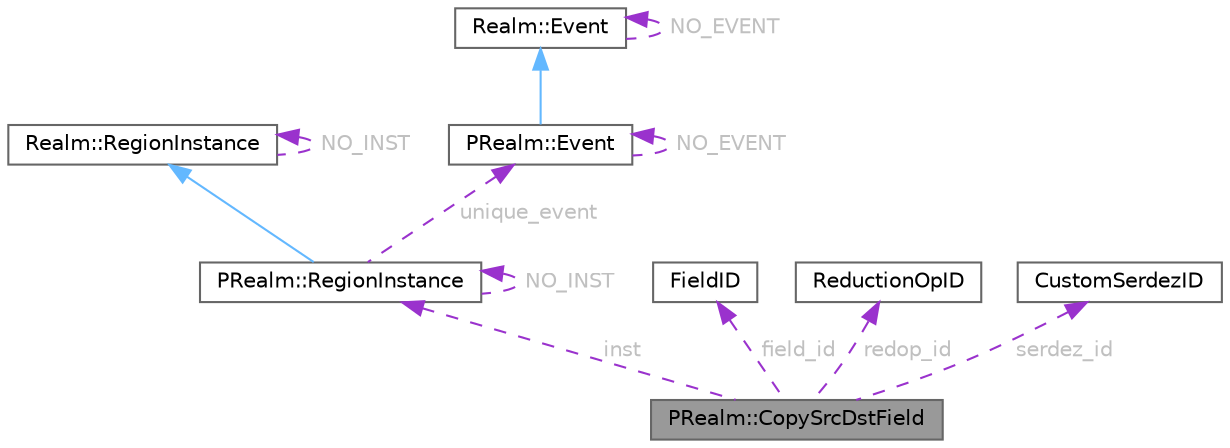 digraph "PRealm::CopySrcDstField"
{
 // LATEX_PDF_SIZE
  bgcolor="transparent";
  edge [fontname=Helvetica,fontsize=10,labelfontname=Helvetica,labelfontsize=10];
  node [fontname=Helvetica,fontsize=10,shape=box,height=0.2,width=0.4];
  Node1 [id="Node000001",label="PRealm::CopySrcDstField",height=0.2,width=0.4,color="gray40", fillcolor="grey60", style="filled", fontcolor="black",tooltip=" "];
  Node2 -> Node1 [id="edge1_Node000001_Node000002",dir="back",color="darkorchid3",style="dashed",tooltip=" ",label=" inst",fontcolor="grey" ];
  Node2 [id="Node000002",label="PRealm::RegionInstance",height=0.2,width=0.4,color="gray40", fillcolor="white", style="filled",URL="$classPRealm_1_1RegionInstance.html",tooltip=" "];
  Node3 -> Node2 [id="edge2_Node000002_Node000003",dir="back",color="steelblue1",style="solid",tooltip=" "];
  Node3 [id="Node000003",label="Realm::RegionInstance",height=0.2,width=0.4,color="gray40", fillcolor="white", style="filled",URL="$classRealm_1_1RegionInstance.html",tooltip=" "];
  Node3 -> Node3 [id="edge3_Node000003_Node000003",dir="back",color="darkorchid3",style="dashed",tooltip=" ",label=" NO_INST",fontcolor="grey" ];
  Node2 -> Node2 [id="edge4_Node000002_Node000002",dir="back",color="darkorchid3",style="dashed",tooltip=" ",label=" NO_INST",fontcolor="grey" ];
  Node4 -> Node2 [id="edge5_Node000002_Node000004",dir="back",color="darkorchid3",style="dashed",tooltip=" ",label=" unique_event",fontcolor="grey" ];
  Node4 [id="Node000004",label="PRealm::Event",height=0.2,width=0.4,color="gray40", fillcolor="white", style="filled",URL="$classPRealm_1_1Event.html",tooltip=" "];
  Node5 -> Node4 [id="edge6_Node000004_Node000005",dir="back",color="steelblue1",style="solid",tooltip=" "];
  Node5 [id="Node000005",label="Realm::Event",height=0.2,width=0.4,color="gray40", fillcolor="white", style="filled",URL="$classRealm_1_1Event.html",tooltip=" "];
  Node5 -> Node5 [id="edge7_Node000005_Node000005",dir="back",color="darkorchid3",style="dashed",tooltip=" ",label=" NO_EVENT",fontcolor="grey" ];
  Node4 -> Node4 [id="edge8_Node000004_Node000004",dir="back",color="darkorchid3",style="dashed",tooltip=" ",label=" NO_EVENT",fontcolor="grey" ];
  Node6 -> Node1 [id="edge9_Node000001_Node000006",dir="back",color="darkorchid3",style="dashed",tooltip=" ",label=" field_id",fontcolor="grey" ];
  Node6 [id="Node000006",label="FieldID",height=0.2,width=0.4,color="gray40", fillcolor="white", style="filled",tooltip=" "];
  Node7 -> Node1 [id="edge10_Node000001_Node000007",dir="back",color="darkorchid3",style="dashed",tooltip=" ",label=" redop_id",fontcolor="grey" ];
  Node7 [id="Node000007",label="ReductionOpID",height=0.2,width=0.4,color="gray40", fillcolor="white", style="filled",tooltip=" "];
  Node8 -> Node1 [id="edge11_Node000001_Node000008",dir="back",color="darkorchid3",style="dashed",tooltip=" ",label=" serdez_id",fontcolor="grey" ];
  Node8 [id="Node000008",label="CustomSerdezID",height=0.2,width=0.4,color="gray40", fillcolor="white", style="filled",tooltip=" "];
}
